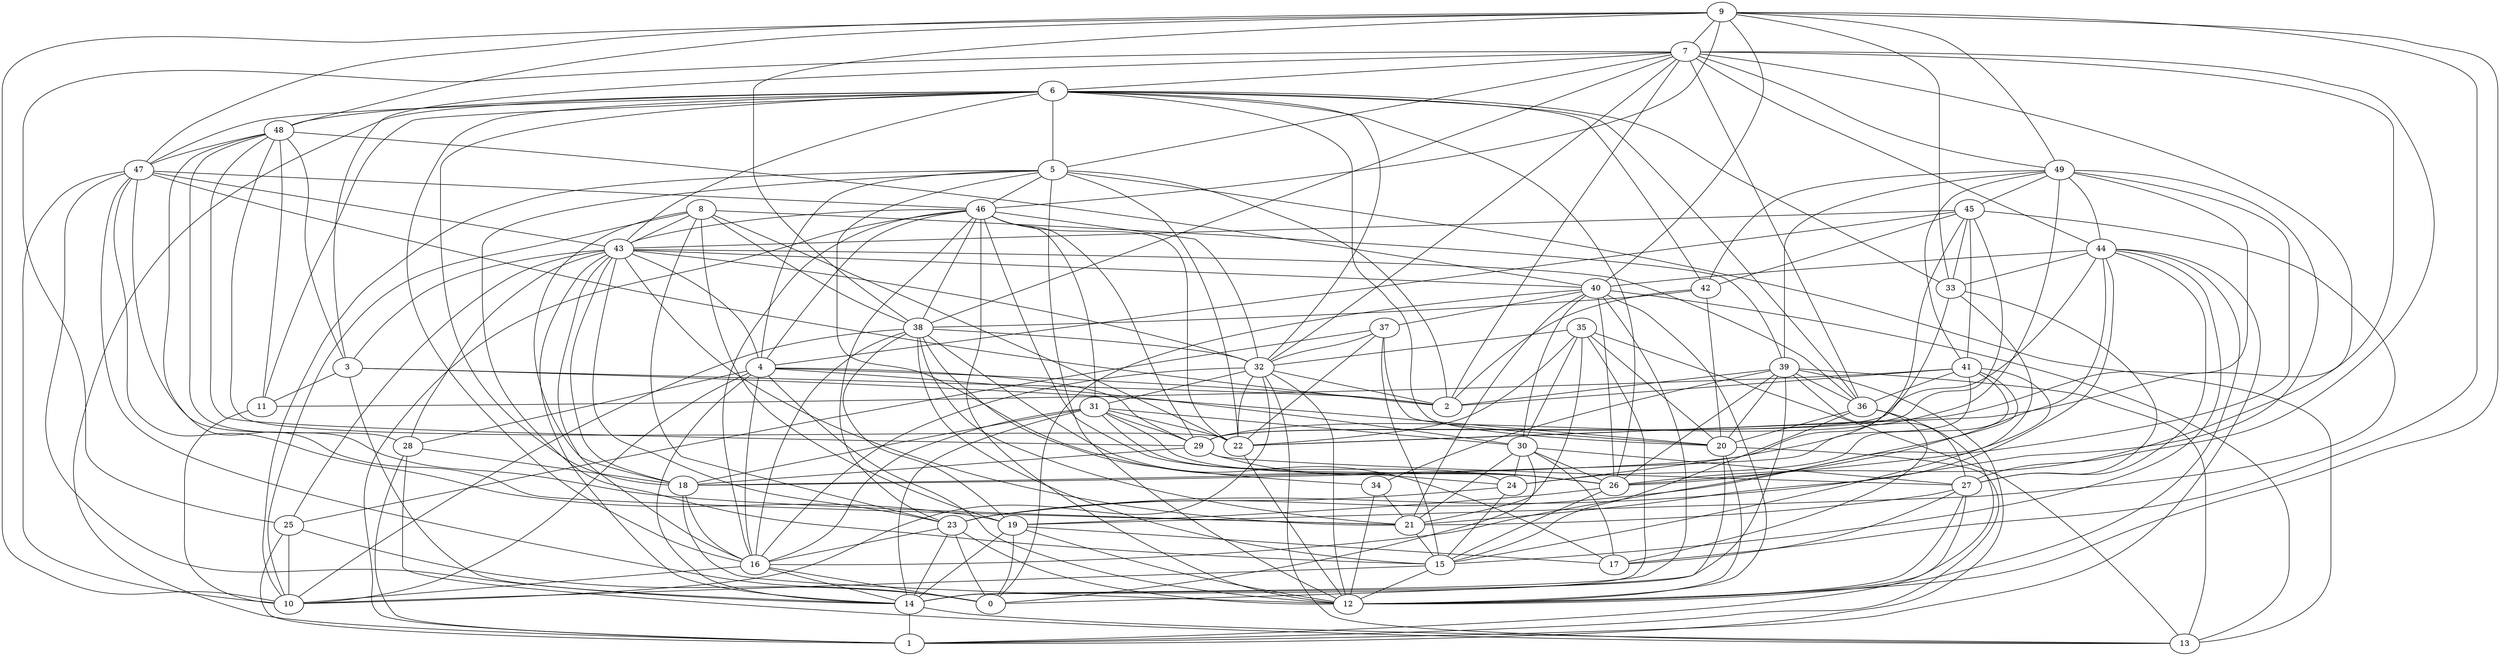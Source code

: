 digraph GG_graph {

subgraph G_graph {
edge [color = black]
"18" -> "12" [dir = none]
"18" -> "16" [dir = none]
"33" -> "18" [dir = none]
"4" -> "28" [dir = none]
"4" -> "12" [dir = none]
"4" -> "2" [dir = none]
"5" -> "46" [dir = none]
"5" -> "12" [dir = none]
"5" -> "15" [dir = none]
"37" -> "25" [dir = none]
"37" -> "15" [dir = none]
"37" -> "22" [dir = none]
"9" -> "47" [dir = none]
"9" -> "40" [dir = none]
"9" -> "48" [dir = none]
"9" -> "7" [dir = none]
"20" -> "1" [dir = none]
"20" -> "0" [dir = none]
"25" -> "1" [dir = none]
"25" -> "10" [dir = none]
"25" -> "0" [dir = none]
"41" -> "15" [dir = none]
"41" -> "18" [dir = none]
"41" -> "2" [dir = none]
"41" -> "11" [dir = none]
"41" -> "16" [dir = none]
"41" -> "36" [dir = none]
"28" -> "13" [dir = none]
"28" -> "1" [dir = none]
"40" -> "26" [dir = none]
"40" -> "30" [dir = none]
"40" -> "0" [dir = none]
"40" -> "21" [dir = none]
"40" -> "37" [dir = none]
"40" -> "12" [dir = none]
"40" -> "13" [dir = none]
"19" -> "17" [dir = none]
"19" -> "0" [dir = none]
"19" -> "14" [dir = none]
"19" -> "12" [dir = none]
"32" -> "2" [dir = none]
"32" -> "10" [dir = none]
"32" -> "16" [dir = none]
"32" -> "31" [dir = none]
"26" -> "15" [dir = none]
"36" -> "12" [dir = none]
"36" -> "17" [dir = none]
"22" -> "12" [dir = none]
"43" -> "25" [dir = none]
"43" -> "28" [dir = none]
"43" -> "18" [dir = none]
"43" -> "3" [dir = none]
"43" -> "36" [dir = none]
"43" -> "23" [dir = none]
"43" -> "32" [dir = none]
"43" -> "14" [dir = none]
"46" -> "32" [dir = none]
"46" -> "26" [dir = none]
"46" -> "1" [dir = none]
"8" -> "19" [dir = none]
"8" -> "22" [dir = none]
"8" -> "38" [dir = none]
"8" -> "43" [dir = none]
"8" -> "10" [dir = none]
"38" -> "34" [dir = none]
"38" -> "16" [dir = none]
"38" -> "15" [dir = none]
"38" -> "21" [dir = none]
"7" -> "44" [dir = none]
"7" -> "25" [dir = none]
"7" -> "27" [dir = none]
"7" -> "26" [dir = none]
"7" -> "2" [dir = none]
"7" -> "3" [dir = none]
"7" -> "32" [dir = none]
"7" -> "6" [dir = none]
"15" -> "12" [dir = none]
"15" -> "10" [dir = none]
"29" -> "18" [dir = none]
"29" -> "26" [dir = none]
"29" -> "27" [dir = none]
"21" -> "15" [dir = none]
"23" -> "14" [dir = none]
"23" -> "0" [dir = none]
"23" -> "16" [dir = none]
"31" -> "24" [dir = none]
"31" -> "18" [dir = none]
"31" -> "22" [dir = none]
"31" -> "30" [dir = none]
"31" -> "29" [dir = none]
"31" -> "14" [dir = none]
"31" -> "26" [dir = none]
"42" -> "38" [dir = none]
"42" -> "20" [dir = none]
"42" -> "2" [dir = none]
"49" -> "29" [dir = none]
"49" -> "41" [dir = none]
"49" -> "26" [dir = none]
"49" -> "45" [dir = none]
"49" -> "23" [dir = none]
"11" -> "10" [dir = none]
"39" -> "36" [dir = none]
"39" -> "26" [dir = none]
"39" -> "27" [dir = none]
"39" -> "34" [dir = none]
"39" -> "14" [dir = none]
"39" -> "1" [dir = none]
"27" -> "17" [dir = none]
"27" -> "12" [dir = none]
"35" -> "13" [dir = none]
"35" -> "22" [dir = none]
"35" -> "30" [dir = none]
"35" -> "32" [dir = none]
"35" -> "14" [dir = none]
"16" -> "14" [dir = none]
"16" -> "0" [dir = none]
"47" -> "0" [dir = none]
"47" -> "10" [dir = none]
"47" -> "14" [dir = none]
"48" -> "3" [dir = none]
"48" -> "11" [dir = none]
"48" -> "29" [dir = none]
"44" -> "33" [dir = none]
"44" -> "40" [dir = none]
"44" -> "12" [dir = none]
"44" -> "29" [dir = none]
"44" -> "1" [dir = none]
"30" -> "21" [dir = none]
"30" -> "24" [dir = none]
"30" -> "27" [dir = none]
"6" -> "32" [dir = none]
"6" -> "20" [dir = none]
"6" -> "36" [dir = none]
"6" -> "42" [dir = none]
"6" -> "43" [dir = none]
"6" -> "47" [dir = none]
"6" -> "18" [dir = none]
"6" -> "5" [dir = none]
"6" -> "33" [dir = none]
"3" -> "14" [dir = none]
"3" -> "11" [dir = none]
"45" -> "24" [dir = none]
"45" -> "33" [dir = none]
"45" -> "29" [dir = none]
"45" -> "43" [dir = none]
"14" -> "13" [dir = none]
"34" -> "21" [dir = none]
"4" -> "10" [dir = none]
"9" -> "12" [dir = none]
"47" -> "43" [dir = none]
"14" -> "1" [dir = none]
"5" -> "2" [dir = none]
"41" -> "24" [dir = none]
"49" -> "39" [dir = none]
"48" -> "40" [dir = none]
"45" -> "42" [dir = none]
"46" -> "22" [dir = none]
"6" -> "11" [dir = none]
"6" -> "16" [dir = none]
"7" -> "5" [dir = none]
"33" -> "27" [dir = none]
"39" -> "20" [dir = none]
"45" -> "4" [dir = none]
"5" -> "10" [dir = none]
"44" -> "21" [dir = none]
"4" -> "29" [dir = none]
"43" -> "21" [dir = none]
"48" -> "21" [dir = none]
"3" -> "20" [dir = none]
"32" -> "22" [dir = none]
"44" -> "15" [dir = none]
"44" -> "27" [dir = none]
"5" -> "22" [dir = none]
"46" -> "29" [dir = none]
"45" -> "19" [dir = none]
"46" -> "38" [dir = none]
"49" -> "44" [dir = none]
"4" -> "16" [dir = none]
"8" -> "23" [dir = none]
"30" -> "0" [dir = none]
"49" -> "22" [dir = none]
"5" -> "4" [dir = none]
"7" -> "49" [dir = none]
"28" -> "18" [dir = none]
"27" -> "21" [dir = none]
"36" -> "15" [dir = none]
"26" -> "19" [dir = none]
"24" -> "23" [dir = none]
"49" -> "42" [dir = none]
"30" -> "26" [dir = none]
"43" -> "40" [dir = none]
"31" -> "16" [dir = none]
"39" -> "2" [dir = none]
"8" -> "39" [dir = none]
"9" -> "49" [dir = none]
"46" -> "23" [dir = none]
"33" -> "23" [dir = none]
"47" -> "19" [dir = none]
"48" -> "47" [dir = none]
"38" -> "10" [dir = none]
"34" -> "12" [dir = none]
"7" -> "38" [dir = none]
"37" -> "32" [dir = none]
"47" -> "21" [dir = none]
"8" -> "18" [dir = none]
"32" -> "13" [dir = none]
"46" -> "4" [dir = none]
"32" -> "12" [dir = none]
"47" -> "2" [dir = none]
"47" -> "46" [dir = none]
"46" -> "16" [dir = none]
"44" -> "26" [dir = none]
"38" -> "32" [dir = none]
"36" -> "20" [dir = none]
"6" -> "48" [dir = none]
"43" -> "16" [dir = none]
"5" -> "24" [dir = none]
"9" -> "10" [dir = none]
"4" -> "14" [dir = none]
"3" -> "2" [dir = none]
"39" -> "13" [dir = none]
"35" -> "21" [dir = none]
"45" -> "41" [dir = none]
"7" -> "22" [dir = none]
"7" -> "36" [dir = none]
"40" -> "14" [dir = none]
"38" -> "17" [dir = none]
"23" -> "12" [dir = none]
"43" -> "4" [dir = none]
"37" -> "20" [dir = none]
"9" -> "38" [dir = none]
"38" -> "19" [dir = none]
"9" -> "17" [dir = none]
"9" -> "33" [dir = none]
"46" -> "43" [dir = none]
"24" -> "15" [dir = none]
"35" -> "20" [dir = none]
"48" -> "22" [dir = none]
"46" -> "31" [dir = none]
"16" -> "10" [dir = none]
"48" -> "28" [dir = none]
"30" -> "17" [dir = none]
"6" -> "26" [dir = none]
"20" -> "12" [dir = none]
"4" -> "30" [dir = none]
"27" -> "1" [dir = none]
"5" -> "13" [dir = none]
"46" -> "12" [dir = none]
"9" -> "46" [dir = none]
"6" -> "1" [dir = none]
}

}
